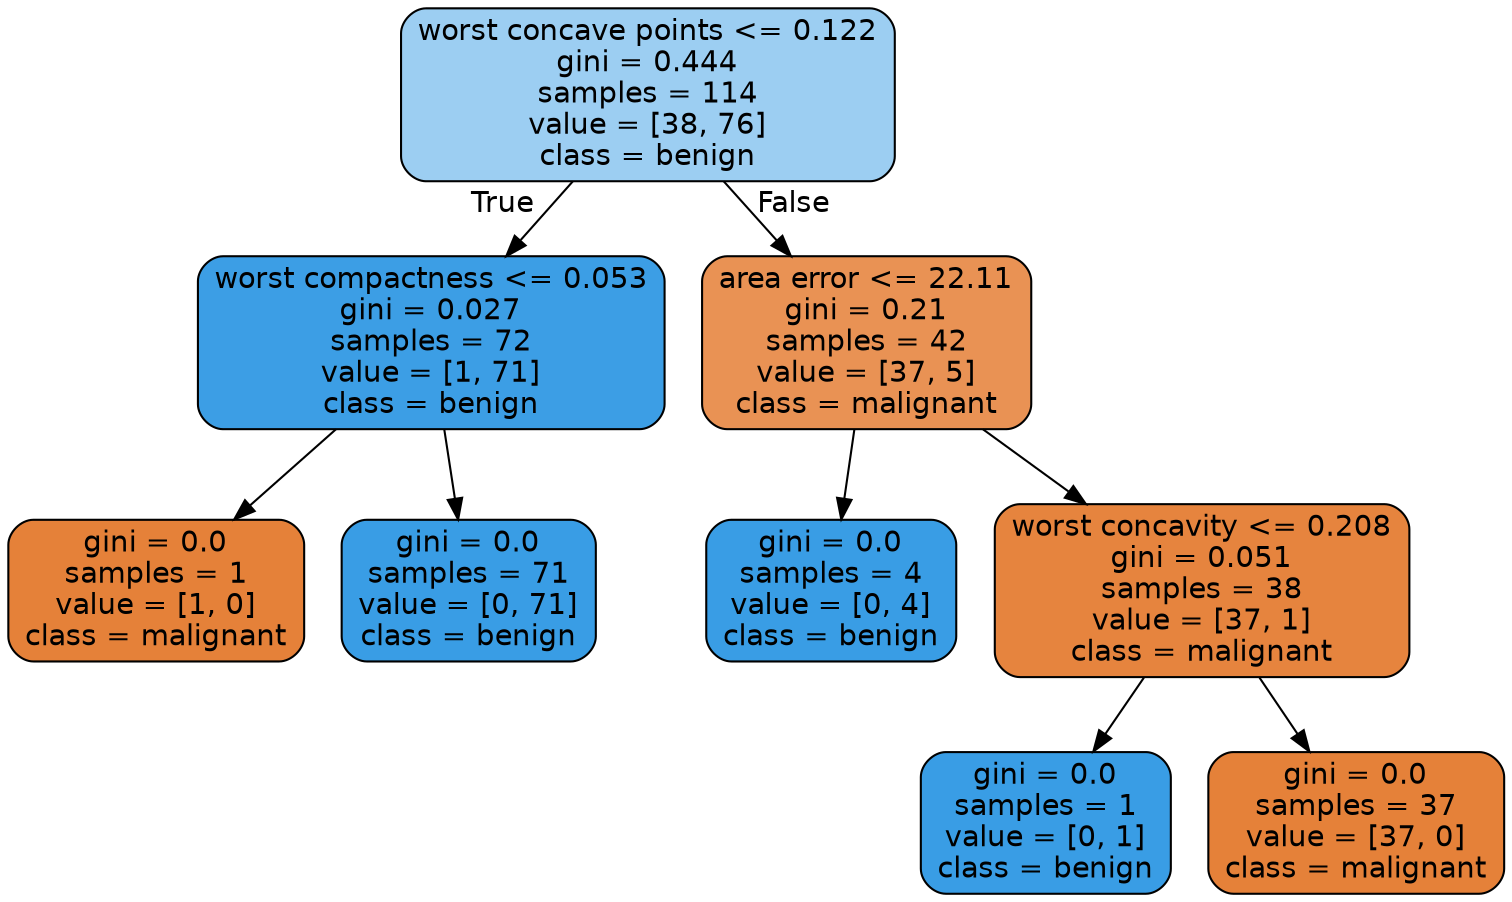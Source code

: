 digraph Tree {
node [shape=box, style="filled, rounded", color="black", fontname=helvetica] ;
edge [fontname=helvetica] ;
0 [label="worst concave points <= 0.122\ngini = 0.444\nsamples = 114\nvalue = [38, 76]\nclass = benign", fillcolor="#9ccef2"] ;
1 [label="worst compactness <= 0.053\ngini = 0.027\nsamples = 72\nvalue = [1, 71]\nclass = benign", fillcolor="#3c9ee5"] ;
0 -> 1 [labeldistance=2.5, labelangle=45, headlabel="True"] ;
2 [label="gini = 0.0\nsamples = 1\nvalue = [1, 0]\nclass = malignant", fillcolor="#e58139"] ;
1 -> 2 ;
3 [label="gini = 0.0\nsamples = 71\nvalue = [0, 71]\nclass = benign", fillcolor="#399de5"] ;
1 -> 3 ;
4 [label="area error <= 22.11\ngini = 0.21\nsamples = 42\nvalue = [37, 5]\nclass = malignant", fillcolor="#e99254"] ;
0 -> 4 [labeldistance=2.5, labelangle=-45, headlabel="False"] ;
5 [label="gini = 0.0\nsamples = 4\nvalue = [0, 4]\nclass = benign", fillcolor="#399de5"] ;
4 -> 5 ;
6 [label="worst concavity <= 0.208\ngini = 0.051\nsamples = 38\nvalue = [37, 1]\nclass = malignant", fillcolor="#e6843e"] ;
4 -> 6 ;
7 [label="gini = 0.0\nsamples = 1\nvalue = [0, 1]\nclass = benign", fillcolor="#399de5"] ;
6 -> 7 ;
8 [label="gini = 0.0\nsamples = 37\nvalue = [37, 0]\nclass = malignant", fillcolor="#e58139"] ;
6 -> 8 ;
}